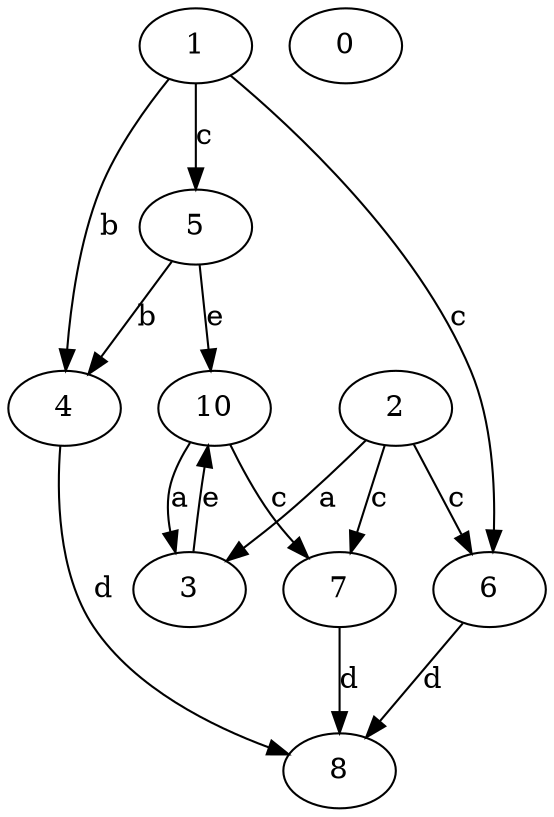 strict digraph  {
1;
2;
3;
4;
5;
6;
7;
8;
0;
10;
1 -> 4  [label=b];
1 -> 5  [label=c];
1 -> 6  [label=c];
2 -> 3  [label=a];
2 -> 6  [label=c];
2 -> 7  [label=c];
3 -> 10  [label=e];
4 -> 8  [label=d];
5 -> 4  [label=b];
5 -> 10  [label=e];
6 -> 8  [label=d];
7 -> 8  [label=d];
10 -> 3  [label=a];
10 -> 7  [label=c];
}

